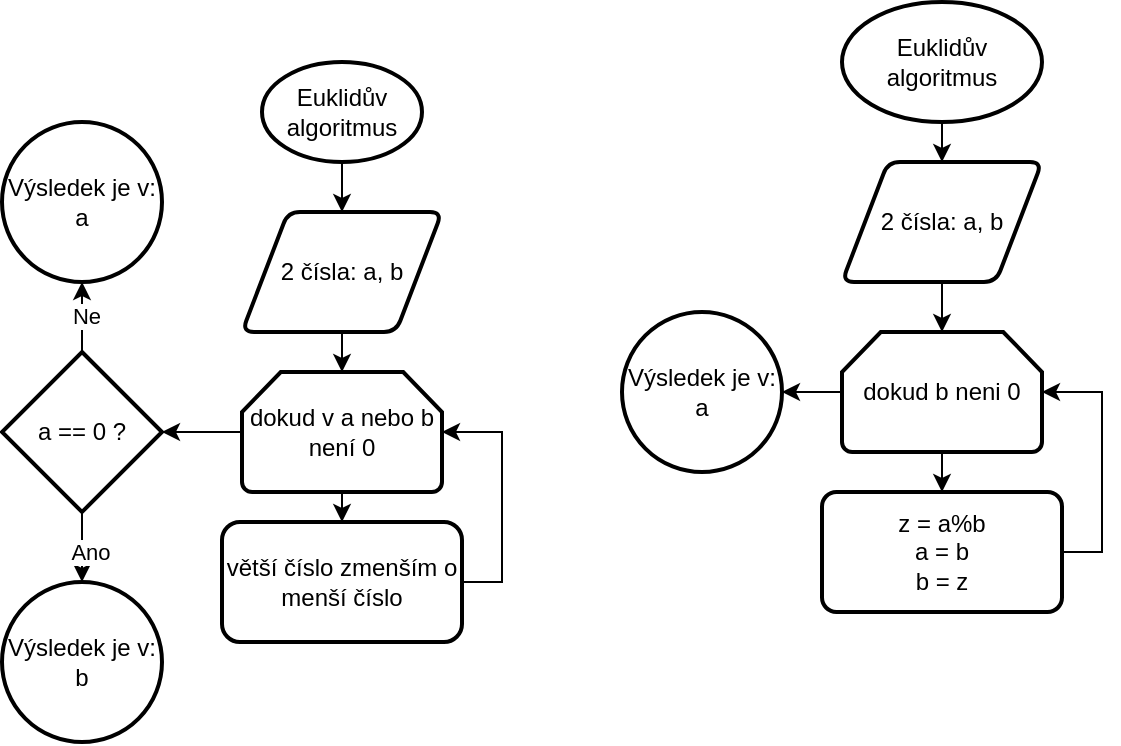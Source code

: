<mxfile version="22.1.5" type="device">
  <diagram name="Stránka-1" id="FXC0fOv8mNW3sNlc1XZf">
    <mxGraphModel dx="929" dy="453" grid="1" gridSize="10" guides="1" tooltips="1" connect="1" arrows="1" fold="1" page="1" pageScale="1" pageWidth="827" pageHeight="1169" math="0" shadow="0">
      <root>
        <mxCell id="0" />
        <mxCell id="1" parent="0" />
        <mxCell id="llHbECxp2anFjdwH-2Sf-4" value="" style="edgeStyle=orthogonalEdgeStyle;rounded=0;orthogonalLoop=1;jettySize=auto;html=1;" parent="1" source="llHbECxp2anFjdwH-2Sf-1" target="llHbECxp2anFjdwH-2Sf-2" edge="1">
          <mxGeometry relative="1" as="geometry" />
        </mxCell>
        <mxCell id="llHbECxp2anFjdwH-2Sf-1" value="Euklidův algoritmus" style="strokeWidth=2;html=1;shape=mxgraph.flowchart.start_1;whiteSpace=wrap;" parent="1" vertex="1">
          <mxGeometry x="190" y="370" width="80" height="50" as="geometry" />
        </mxCell>
        <mxCell id="llHbECxp2anFjdwH-2Sf-6" value="" style="edgeStyle=orthogonalEdgeStyle;rounded=0;orthogonalLoop=1;jettySize=auto;html=1;" parent="1" source="llHbECxp2anFjdwH-2Sf-2" target="llHbECxp2anFjdwH-2Sf-5" edge="1">
          <mxGeometry relative="1" as="geometry" />
        </mxCell>
        <mxCell id="llHbECxp2anFjdwH-2Sf-2" value="2 čísla: a, b" style="shape=parallelogram;html=1;strokeWidth=2;perimeter=parallelogramPerimeter;whiteSpace=wrap;rounded=1;arcSize=12;size=0.23;" parent="1" vertex="1">
          <mxGeometry x="180" y="445" width="100" height="60" as="geometry" />
        </mxCell>
        <mxCell id="llHbECxp2anFjdwH-2Sf-8" value="" style="edgeStyle=orthogonalEdgeStyle;rounded=0;orthogonalLoop=1;jettySize=auto;html=1;" parent="1" source="llHbECxp2anFjdwH-2Sf-5" target="llHbECxp2anFjdwH-2Sf-7" edge="1">
          <mxGeometry relative="1" as="geometry" />
        </mxCell>
        <mxCell id="m_VxcK04-RWMOoDjInKH-4" value="" style="edgeStyle=orthogonalEdgeStyle;rounded=0;orthogonalLoop=1;jettySize=auto;html=1;" edge="1" parent="1" source="llHbECxp2anFjdwH-2Sf-5" target="m_VxcK04-RWMOoDjInKH-3">
          <mxGeometry relative="1" as="geometry">
            <mxPoint x="190" y="555" as="sourcePoint" />
          </mxGeometry>
        </mxCell>
        <mxCell id="llHbECxp2anFjdwH-2Sf-5" value="dokud v a nebo b není 0" style="strokeWidth=2;html=1;shape=mxgraph.flowchart.loop_limit;whiteSpace=wrap;" parent="1" vertex="1">
          <mxGeometry x="180" y="525" width="100" height="60" as="geometry" />
        </mxCell>
        <mxCell id="llHbECxp2anFjdwH-2Sf-9" style="edgeStyle=orthogonalEdgeStyle;rounded=0;orthogonalLoop=1;jettySize=auto;html=1;" parent="1" source="llHbECxp2anFjdwH-2Sf-7" target="llHbECxp2anFjdwH-2Sf-5" edge="1">
          <mxGeometry relative="1" as="geometry">
            <mxPoint x="310" y="560" as="targetPoint" />
            <Array as="points">
              <mxPoint x="310" y="630" />
              <mxPoint x="310" y="555" />
            </Array>
          </mxGeometry>
        </mxCell>
        <mxCell id="llHbECxp2anFjdwH-2Sf-7" value="větší číslo zmenším o menší číslo" style="rounded=1;whiteSpace=wrap;html=1;strokeWidth=2;" parent="1" vertex="1">
          <mxGeometry x="170" y="600" width="120" height="60" as="geometry" />
        </mxCell>
        <mxCell id="m_VxcK04-RWMOoDjInKH-7" value="" style="edgeStyle=orthogonalEdgeStyle;rounded=0;orthogonalLoop=1;jettySize=auto;html=1;" edge="1" parent="1" source="m_VxcK04-RWMOoDjInKH-3" target="m_VxcK04-RWMOoDjInKH-6">
          <mxGeometry relative="1" as="geometry" />
        </mxCell>
        <mxCell id="m_VxcK04-RWMOoDjInKH-8" value="Ano" style="edgeLabel;html=1;align=center;verticalAlign=middle;resizable=0;points=[];" vertex="1" connectable="0" parent="m_VxcK04-RWMOoDjInKH-7">
          <mxGeometry x="-0.1" y="-4" relative="1" as="geometry">
            <mxPoint as="offset" />
          </mxGeometry>
        </mxCell>
        <mxCell id="m_VxcK04-RWMOoDjInKH-10" value="" style="edgeStyle=orthogonalEdgeStyle;rounded=0;orthogonalLoop=1;jettySize=auto;html=1;" edge="1" parent="1" source="m_VxcK04-RWMOoDjInKH-3" target="m_VxcK04-RWMOoDjInKH-9">
          <mxGeometry relative="1" as="geometry" />
        </mxCell>
        <mxCell id="m_VxcK04-RWMOoDjInKH-11" value="Ne" style="edgeLabel;html=1;align=center;verticalAlign=middle;resizable=0;points=[];" vertex="1" connectable="0" parent="m_VxcK04-RWMOoDjInKH-10">
          <mxGeometry x="-0.05" y="2" relative="1" as="geometry">
            <mxPoint as="offset" />
          </mxGeometry>
        </mxCell>
        <mxCell id="m_VxcK04-RWMOoDjInKH-3" value="a == 0 ?" style="rhombus;whiteSpace=wrap;html=1;strokeWidth=2;" vertex="1" parent="1">
          <mxGeometry x="60" y="515" width="80" height="80" as="geometry" />
        </mxCell>
        <mxCell id="m_VxcK04-RWMOoDjInKH-6" value="Výsledek je v: b" style="ellipse;whiteSpace=wrap;html=1;strokeWidth=2;" vertex="1" parent="1">
          <mxGeometry x="60" y="630" width="80" height="80" as="geometry" />
        </mxCell>
        <mxCell id="m_VxcK04-RWMOoDjInKH-9" value="Výsledek je v: a" style="ellipse;whiteSpace=wrap;html=1;strokeWidth=2;" vertex="1" parent="1">
          <mxGeometry x="60" y="400" width="80" height="80" as="geometry" />
        </mxCell>
        <mxCell id="m_VxcK04-RWMOoDjInKH-13" value="" style="edgeStyle=orthogonalEdgeStyle;rounded=0;orthogonalLoop=1;jettySize=auto;html=1;" edge="1" parent="1" source="m_VxcK04-RWMOoDjInKH-14" target="m_VxcK04-RWMOoDjInKH-15">
          <mxGeometry relative="1" as="geometry" />
        </mxCell>
        <mxCell id="m_VxcK04-RWMOoDjInKH-14" value="Euklidův algoritmus" style="strokeWidth=2;html=1;shape=mxgraph.flowchart.start_1;whiteSpace=wrap;" vertex="1" parent="1">
          <mxGeometry x="480" y="340" width="100" height="60" as="geometry" />
        </mxCell>
        <mxCell id="m_VxcK04-RWMOoDjInKH-15" value="2 čísla: a, b" style="shape=parallelogram;html=1;strokeWidth=2;perimeter=parallelogramPerimeter;whiteSpace=wrap;rounded=1;arcSize=12;size=0.23;" vertex="1" parent="1">
          <mxGeometry x="480" y="420" width="100" height="60" as="geometry" />
        </mxCell>
        <mxCell id="m_VxcK04-RWMOoDjInKH-18" value="z = a%b&lt;br&gt;a = b&lt;br&gt;b = z" style="rounded=1;whiteSpace=wrap;html=1;strokeWidth=2;arcSize=12;" vertex="1" parent="1">
          <mxGeometry x="470" y="585" width="120" height="60" as="geometry" />
        </mxCell>
        <mxCell id="m_VxcK04-RWMOoDjInKH-21" style="edgeStyle=orthogonalEdgeStyle;rounded=0;orthogonalLoop=1;jettySize=auto;html=1;" edge="1" parent="1" source="m_VxcK04-RWMOoDjInKH-20" target="m_VxcK04-RWMOoDjInKH-18">
          <mxGeometry relative="1" as="geometry" />
        </mxCell>
        <mxCell id="m_VxcK04-RWMOoDjInKH-25" value="" style="edgeStyle=orthogonalEdgeStyle;rounded=0;orthogonalLoop=1;jettySize=auto;html=1;" edge="1" parent="1" source="m_VxcK04-RWMOoDjInKH-20" target="m_VxcK04-RWMOoDjInKH-24">
          <mxGeometry relative="1" as="geometry" />
        </mxCell>
        <mxCell id="m_VxcK04-RWMOoDjInKH-20" value="dokud b neni 0" style="strokeWidth=2;html=1;shape=mxgraph.flowchart.loop_limit;whiteSpace=wrap;" vertex="1" parent="1">
          <mxGeometry x="480" y="505" width="100" height="60" as="geometry" />
        </mxCell>
        <mxCell id="m_VxcK04-RWMOoDjInKH-22" style="edgeStyle=orthogonalEdgeStyle;rounded=0;orthogonalLoop=1;jettySize=auto;html=1;exitX=1;exitY=0.5;exitDx=0;exitDy=0;entryX=1;entryY=0.5;entryDx=0;entryDy=0;entryPerimeter=0;" edge="1" parent="1" source="m_VxcK04-RWMOoDjInKH-18" target="m_VxcK04-RWMOoDjInKH-20">
          <mxGeometry relative="1" as="geometry" />
        </mxCell>
        <mxCell id="m_VxcK04-RWMOoDjInKH-23" style="edgeStyle=orthogonalEdgeStyle;rounded=0;orthogonalLoop=1;jettySize=auto;html=1;exitX=0.5;exitY=1;exitDx=0;exitDy=0;entryX=0.5;entryY=0;entryDx=0;entryDy=0;entryPerimeter=0;" edge="1" parent="1" source="m_VxcK04-RWMOoDjInKH-15" target="m_VxcK04-RWMOoDjInKH-20">
          <mxGeometry relative="1" as="geometry" />
        </mxCell>
        <mxCell id="m_VxcK04-RWMOoDjInKH-24" value="Výsledek je v: a" style="ellipse;whiteSpace=wrap;html=1;strokeWidth=2;" vertex="1" parent="1">
          <mxGeometry x="370" y="495" width="80" height="80" as="geometry" />
        </mxCell>
      </root>
    </mxGraphModel>
  </diagram>
</mxfile>
